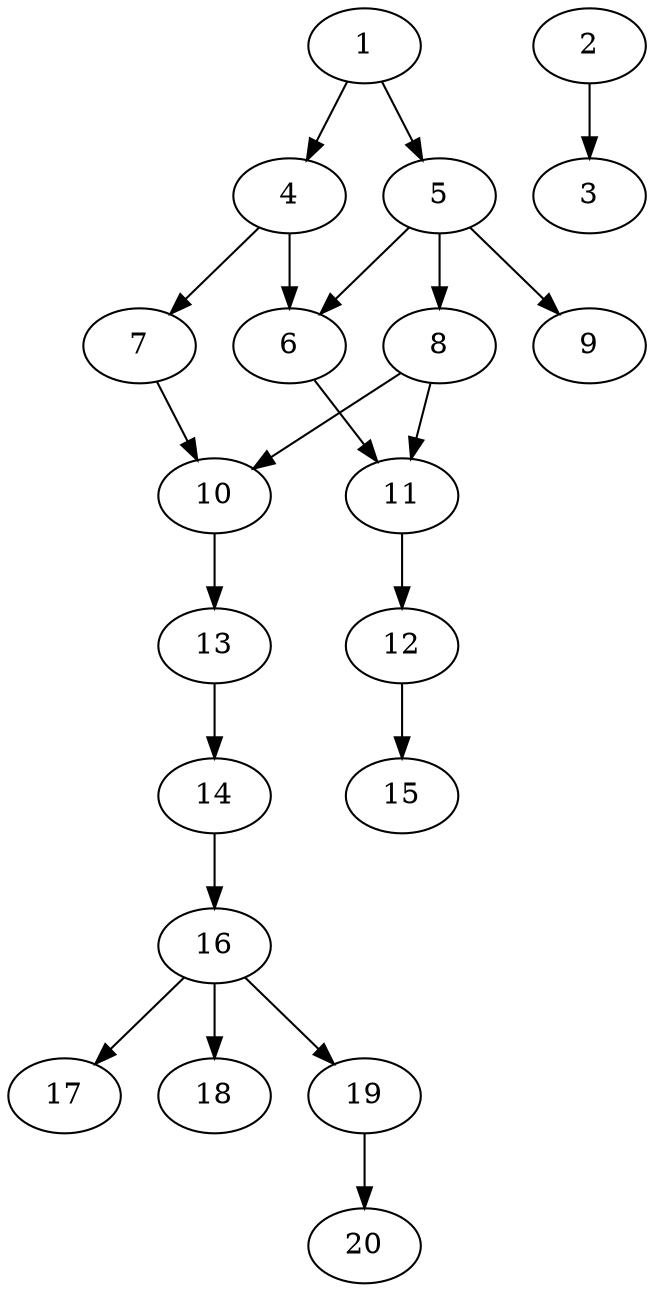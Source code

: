 // DAG automatically generated by daggen at Sat Jul 27 15:35:20 2019
// ./daggen --dot -n 20 --ccr 0.4 --fat 0.4 --regular 0.5 --density 0.5 --mindata 5242880 --maxdata 52428800 
digraph G {
  1 [size="124590080", alpha="0.01", expect_size="49836032"] 
  1 -> 4 [size ="49836032"]
  1 -> 5 [size ="49836032"]
  2 [size="86059520", alpha="0.04", expect_size="34423808"] 
  2 -> 3 [size ="34423808"]
  3 [size="57868800", alpha="0.04", expect_size="23147520"] 
  4 [size="47641600", alpha="0.04", expect_size="19056640"] 
  4 -> 6 [size ="19056640"]
  4 -> 7 [size ="19056640"]
  5 [size="70745600", alpha="0.17", expect_size="28298240"] 
  5 -> 6 [size ="28298240"]
  5 -> 8 [size ="28298240"]
  5 -> 9 [size ="28298240"]
  6 [size="36974080", alpha="0.15", expect_size="14789632"] 
  6 -> 11 [size ="14789632"]
  7 [size="43389440", alpha="0.13", expect_size="17355776"] 
  7 -> 10 [size ="17355776"]
  8 [size="75253760", alpha="0.06", expect_size="30101504"] 
  8 -> 10 [size ="30101504"]
  8 -> 11 [size ="30101504"]
  9 [size="75054080", alpha="0.12", expect_size="30021632"] 
  10 [size="101593600", alpha="0.08", expect_size="40637440"] 
  10 -> 13 [size ="40637440"]
  11 [size="49896960", alpha="0.09", expect_size="19958784"] 
  11 -> 12 [size ="19958784"]
  12 [size="55925760", alpha="0.07", expect_size="22370304"] 
  12 -> 15 [size ="22370304"]
  13 [size="81817600", alpha="0.20", expect_size="32727040"] 
  13 -> 14 [size ="32727040"]
  14 [size="105082880", alpha="0.20", expect_size="42033152"] 
  14 -> 16 [size ="42033152"]
  15 [size="127495680", alpha="0.07", expect_size="50998272"] 
  16 [size="108029440", alpha="0.17", expect_size="43211776"] 
  16 -> 17 [size ="43211776"]
  16 -> 18 [size ="43211776"]
  16 -> 19 [size ="43211776"]
  17 [size="75832320", alpha="0.01", expect_size="30332928"] 
  18 [size="35148800", alpha="0.09", expect_size="14059520"] 
  19 [size="70492160", alpha="0.04", expect_size="28196864"] 
  19 -> 20 [size ="28196864"]
  20 [size="25062400", alpha="0.03", expect_size="10024960"] 
}

